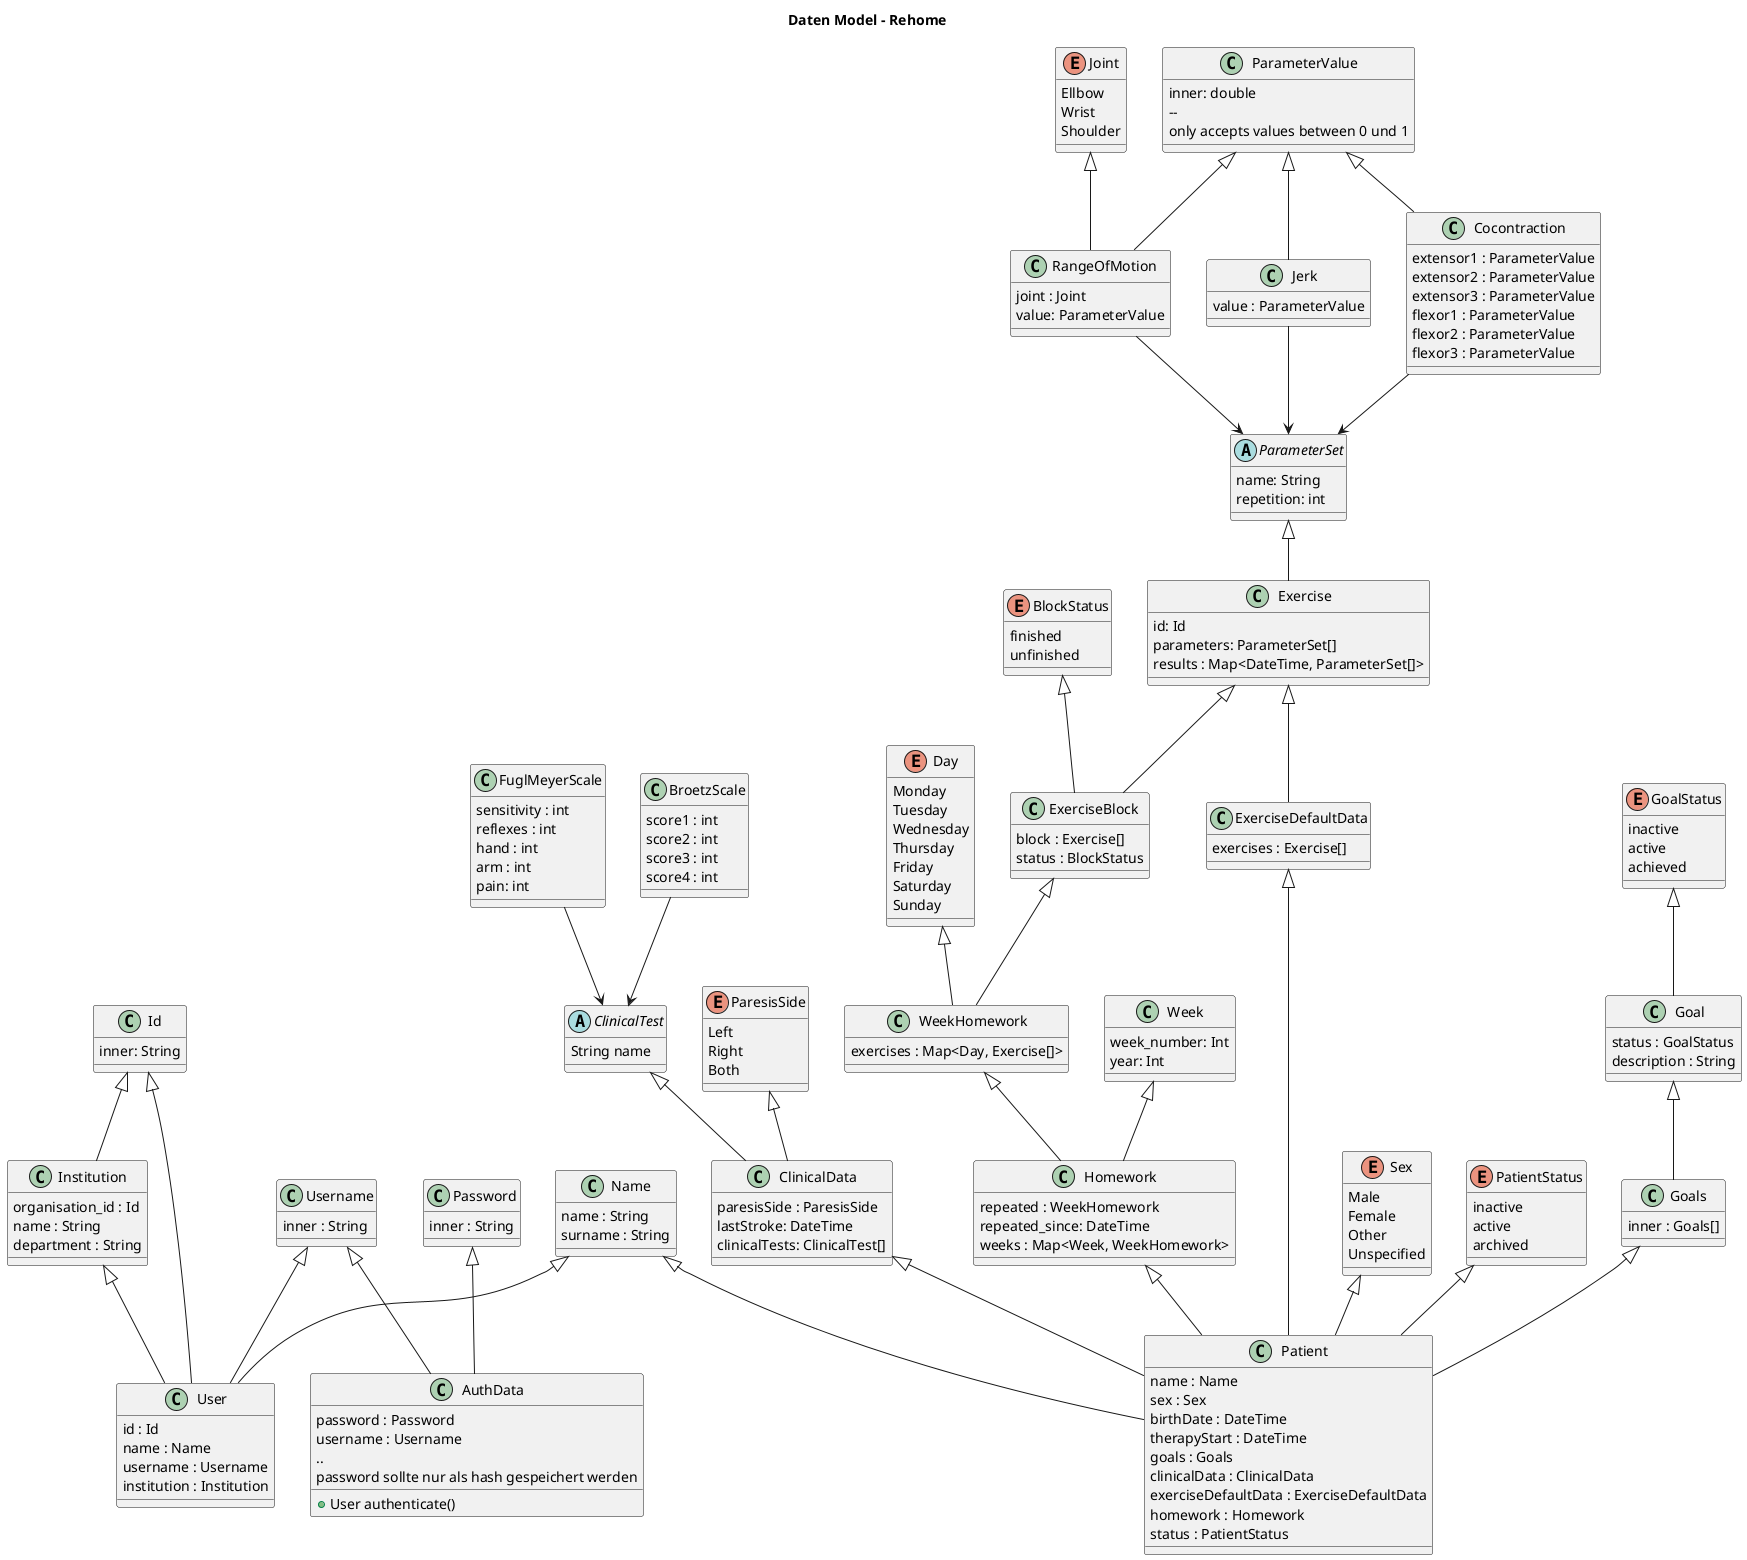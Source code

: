@startuml

title Daten Model - Rehome


class Institution {
		organisation_id : Id
		name : String
		department : String
}

Id <|-- Institution

class Password {
		inner : String
}

class Username {
		inner : String
}

class AuthData {
		password : Password  
		username : Username
		..  
		password sollte nur als hash gespeichert werden
    +User authenticate() 
}

class Name {
	name : String
	surname : String
}

class Id {
		inner: String
}

class User {
		id : Id
		name : Name
		username : Username
		institution : Institution
}

Password <|-- AuthData
Username <|-- AuthData

Id <|-- User 
Name <|-- User 
Username <|-- User 
Institution <|-- User 

enum Sex {
		Male
		Female
		Other
		Unspecified
}

enum PatientStatus {
		inactive
		active
		archived
}

class Patient {
	name : Name
	sex : Sex
	birthDate : DateTime
	therapyStart : DateTime
    goals : Goals		
	clinicalData : ClinicalData
	exerciseDefaultData : ExerciseDefaultData
	homework : Homework
	status : PatientStatus

}

class Goals{
	inner : Goals[]
}

enum GoalStatus {
		inactive
		active
		achieved
}

class Goal {
		status : GoalStatus
		description : String
}

Enum ParesisSide{
		Left
		Right
		Both
}

class ClinicalData {
	paresisSide : ParesisSide
	lastStroke: DateTime
	clinicalTests: ClinicalTest[]
}

abstract class ClinicalTest{
		String name
}

class FuglMeyerScale {
	 sensitivity : int
	 reflexes : int 
	 hand : int 
	 arm : int
	 pain: int
}

class BroetzScale {
		score1 : int
		score2 : int
		score3 : int
		score4 : int
}

enum Day {
		Monday
		Tuesday
		Wednesday
		Thursday
		Friday
		Saturday
		Sunday
}

class Week {
		week_number: Int
		year: Int
}

class Homework {
	repeated : WeekHomework
	repeated_since: DateTime
	weeks : Map<Week, WeekHomework>
}

class WeekHomework {
   exercises : Map<Day, Exercise[]>
}

Week <|-- Homework

class ExerciseDefaultData {
  exercises : Exercise[]
}

class ExerciseBlock {
	block : Exercise[]
	status : BlockStatus
}

enum BlockStatus {
	finished
	unfinished
}

BlockStatus <|-- ExerciseBlock

class Exercise {
	id: Id
	parameters: ParameterSet[]
	results : Map<DateTime, ParameterSet[]>
}

class ParameterValue {
		inner: double
		-- 
		only accepts values between 0 und 1
}

abstract class ParameterSet {
		name: String
		repetition: int
}

enum Joint {
		Ellbow
		Wrist
		Shoulder
}

class RangeOfMotion {
		joint : Joint
		value: ParameterValue
}

class Cocontraction {
		extensor1 : ParameterValue
		extensor2 : ParameterValue
		extensor3 : ParameterValue
		flexor1 : ParameterValue
		flexor2 : ParameterValue
		flexor3 : ParameterValue
}

class Jerk {
		value : ParameterValue
}



Sex <|-- Patient
Name <|-- Patient
Goals <|-- Patient
ClinicalData <|-- Patient
Homework <|-- Patient
ExerciseDefaultData <|-- Patient
PatientStatus <|-- Patient

Goal <|-- Goals
GoalStatus <|-- Goal

ClinicalTest <|-- ClinicalData
ParesisSide <|-- ClinicalData
FuglMeyerScale --> ClinicalTest
BroetzScale --> ClinicalTest

WeekHomework <|-- Homework

ExerciseBlock <|-- WeekHomework
Exercise <|-- ExerciseBlock
Day <|-- WeekHomework

Exercise <|-- ExerciseDefaultData

ParameterSet <|-- Exercise

Cocontraction --> ParameterSet
Jerk --> ParameterSet
RangeOfMotion --> ParameterSet

Joint <|-- RangeOfMotion

ParameterValue <|-- Cocontraction
ParameterValue <|-- Jerk
ParameterValue <|-- RangeOfMotion




@enduml
